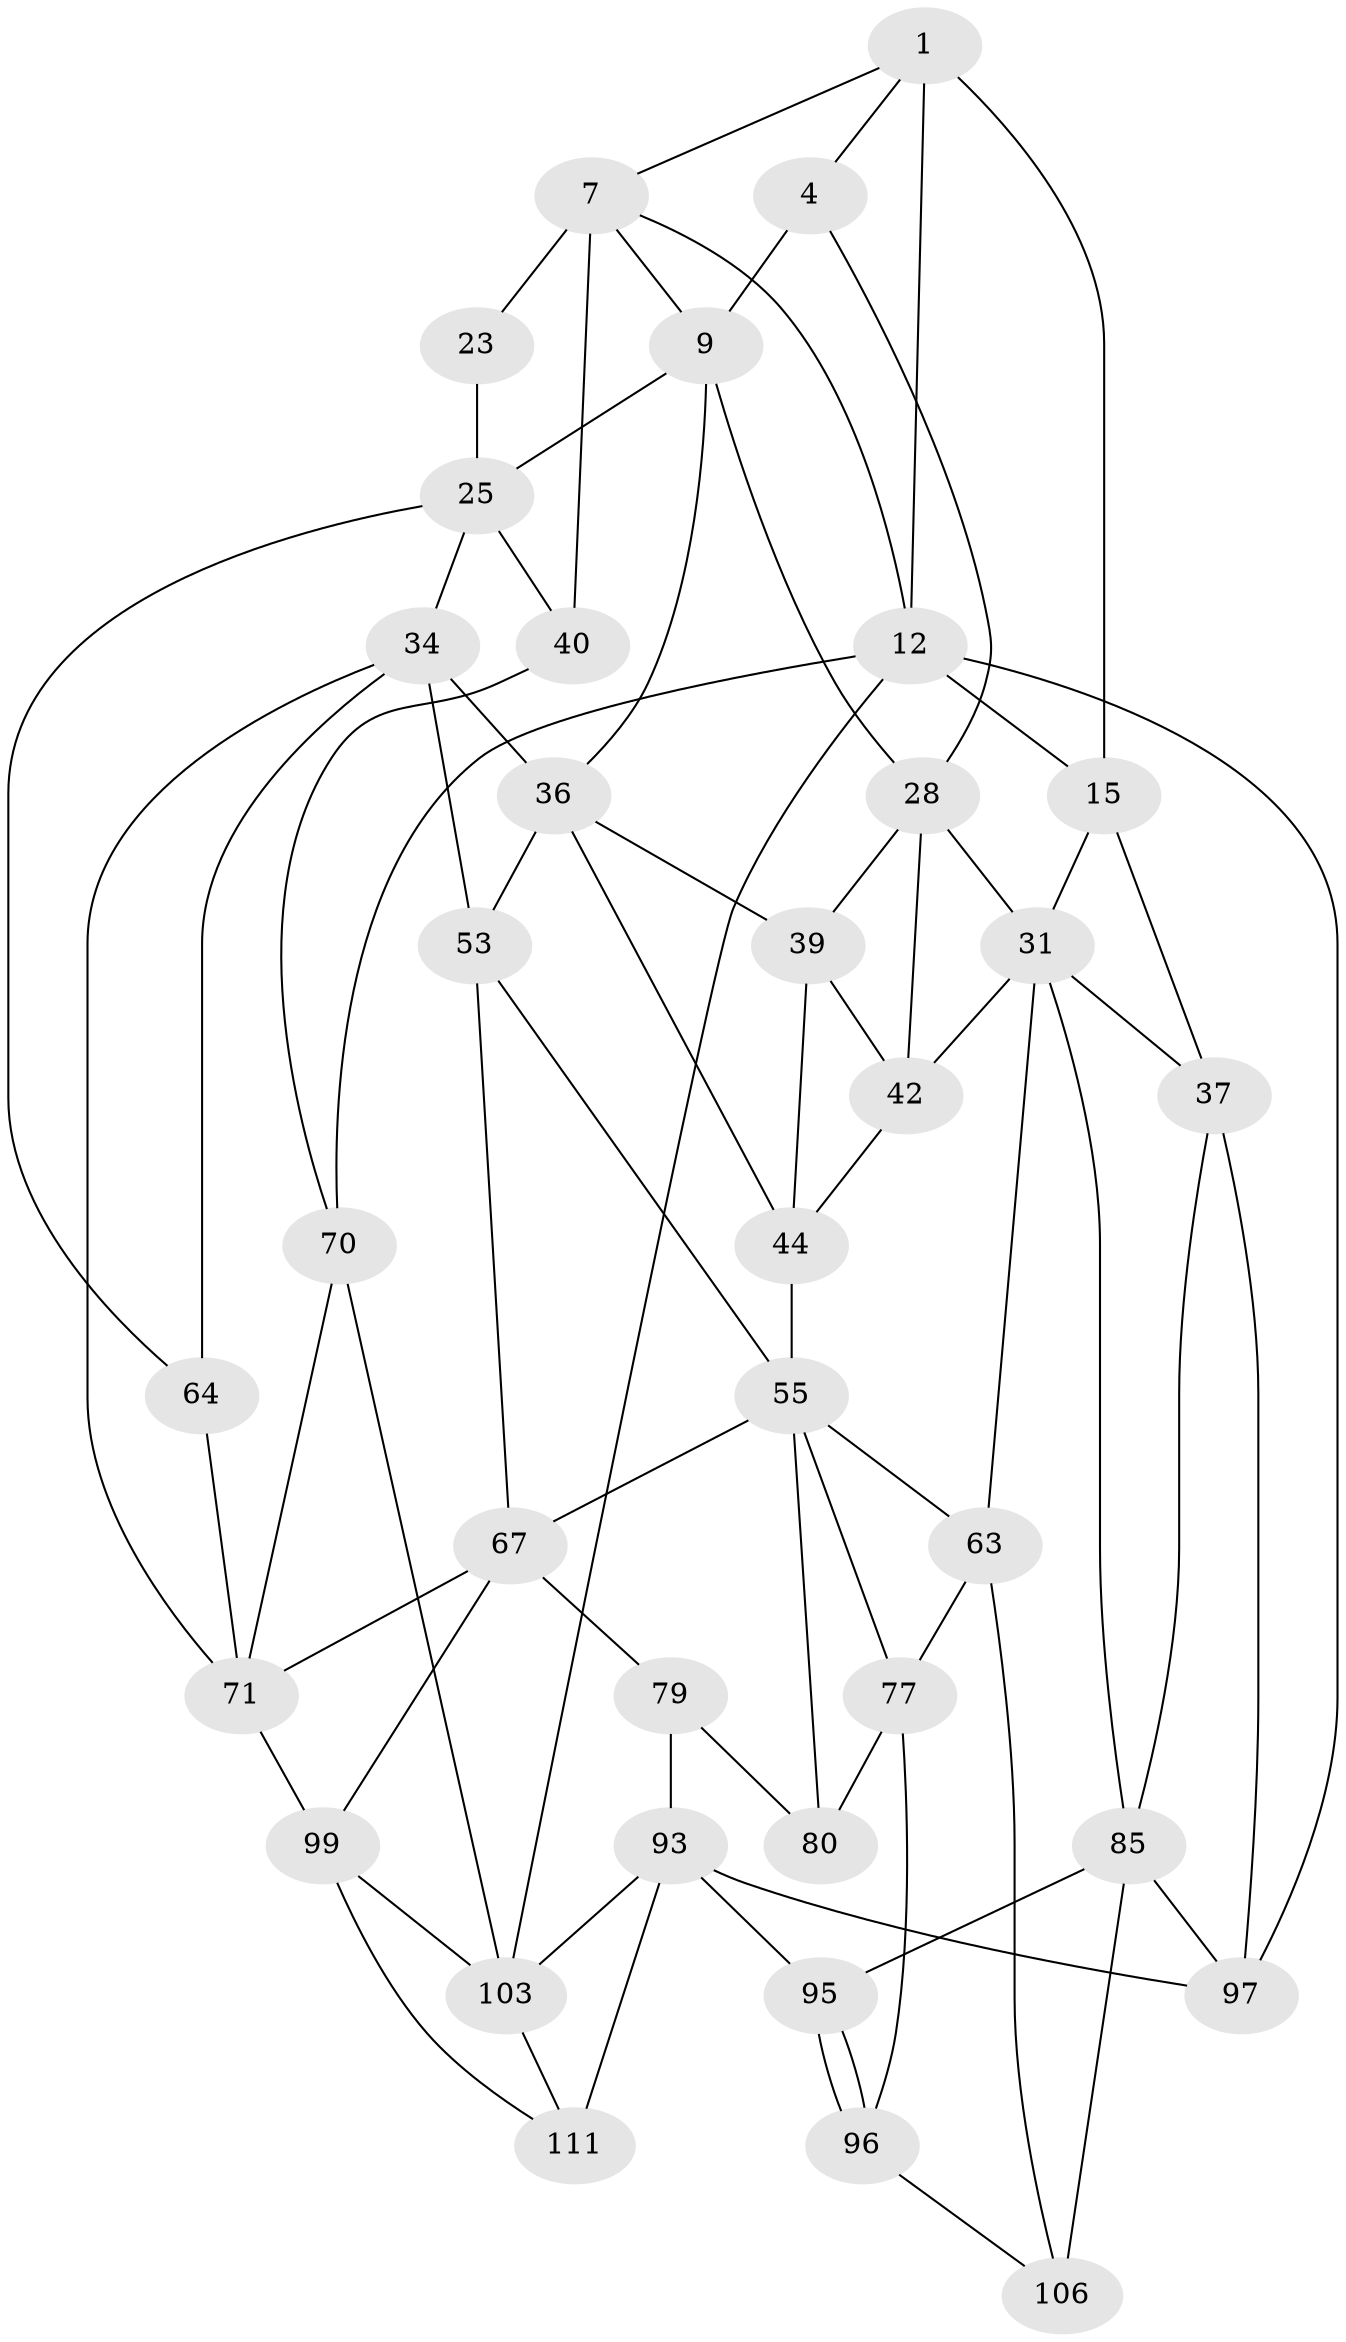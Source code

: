 // original degree distribution, {3: 0.01652892561983471, 5: 0.512396694214876, 6: 0.2231404958677686, 4: 0.24793388429752067}
// Generated by graph-tools (version 1.1) at 2025/21/03/04/25 18:21:29]
// undirected, 36 vertices, 76 edges
graph export_dot {
graph [start="1"]
  node [color=gray90,style=filled];
  1 [pos="+0.5971000343009445+0",super="+6+2"];
  4 [pos="+0.42843657163442483+0.1287635313427819",super="+5+22"];
  7 [pos="+0.8059872301863142+0.03139254755555727",super="+8+19"];
  9 [pos="+0.7262453230600713+0.1691907262107765",super="+10"];
  12 [pos="+1+0",super="+69+13"];
  15 [pos="+0.2938370482952621+0.17867191814938388",super="+32+16"];
  23 [pos="+0.884098669589411+0.1877387661021773",super="+24"];
  25 [pos="+0.8497134206761248+0.34524639299893917",super="+60+26"];
  28 [pos="+0.5184753910521209+0.2440042682748123",super="+29"];
  31 [pos="+0.28534676325519714+0.25071145412199825",super="+47"];
  34 [pos="+0.7768752322307098+0.3866593904473876",super="+35+56"];
  36 [pos="+0.6201320590326708+0.340557787574547",super="+38"];
  37 [pos="+0.13166934532990768+0.24349414212436338",super="+45"];
  39 [pos="+0.5088237092612744+0.31891550239175837",super="+41"];
  40 [pos="+1+0.2467302460779603",super="+59"];
  42 [pos="+0.40514152173115825+0.3464899073550779",super="+49"];
  44 [pos="+0.509809653686409+0.40591578141293094",super="+51"];
  53 [pos="+0.5818150355778692+0.4424817748266655",super="+54"];
  55 [pos="+0.4922550913891756+0.4899197086391302",super="+61"];
  63 [pos="+0.3389471034785296+0.5603085064998664",super="+81"];
  64 [pos="+1+0.5682915154628506",super="+83+65"];
  67 [pos="+0.6171424136295864+0.5571209713432126",super="+74"];
  70 [pos="+1+0.817187309729566",super="+102"];
  71 [pos="+0.7657501352914171+0.6044599570020268",super="+72"];
  77 [pos="+0.4017737764791978+0.6617614893536321",super="+89"];
  79 [pos="+0.5925032038762357+0.6707765366677418",super="+92"];
  80 [pos="+0.5329563945620363+0.6532303270824857"];
  85 [pos="+0.10491070405285499+0.7344121462269834",super="+108"];
  93 [pos="+0.4577450689287448+0.8332500985301091",super="+94"];
  95 [pos="+0.44593355598781165+0.8263373255266068"];
  96 [pos="+0.4045971057833136+0.7845794455703206"];
  97 [pos="+0+0.8690078468106333",super="+119"];
  99 [pos="+0.7108771903452447+0.7062322827455597",super="+100+104"];
  103 [pos="+0.8191721465965188+0.8127003857357535",super="+109"];
  106 [pos="+0.23210043189497767+0.8918843517323013",super="+107"];
  111 [pos="+0.620935283471219+0.8829837929218474",super="+112"];
  1 -- 12 [weight=2];
  1 -- 7;
  1 -- 4;
  1 -- 15;
  4 -- 9;
  4 -- 28;
  7 -- 9;
  7 -- 23 [weight=3];
  7 -- 40 [weight=2];
  7 -- 12;
  9 -- 28;
  9 -- 36;
  9 -- 25;
  12 -- 70;
  12 -- 97 [weight=2];
  12 -- 15 [weight=2];
  12 -- 103;
  15 -- 31;
  15 -- 37 [weight=3];
  23 -- 25;
  25 -- 64;
  25 -- 34;
  25 -- 40;
  28 -- 42;
  28 -- 39;
  28 -- 31;
  31 -- 37;
  31 -- 85;
  31 -- 42;
  31 -- 63 [weight=3];
  34 -- 36;
  34 -- 53 [weight=2];
  34 -- 71;
  34 -- 64;
  36 -- 53;
  36 -- 44;
  36 -- 39;
  37 -- 97;
  37 -- 85;
  39 -- 42;
  39 -- 44;
  40 -- 70;
  42 -- 44;
  44 -- 55;
  53 -- 67;
  53 -- 55;
  55 -- 80;
  55 -- 67;
  55 -- 77 [weight=2];
  55 -- 63;
  63 -- 77;
  63 -- 106;
  64 -- 71 [weight=2];
  67 -- 99;
  67 -- 79 [weight=2];
  67 -- 71;
  70 -- 103;
  70 -- 71;
  71 -- 99;
  77 -- 80;
  77 -- 96;
  79 -- 80;
  79 -- 93;
  85 -- 97 [weight=2];
  85 -- 106 [weight=2];
  85 -- 95;
  93 -- 97;
  93 -- 95;
  93 -- 111 [weight=2];
  93 -- 103;
  95 -- 96;
  95 -- 96;
  96 -- 106;
  99 -- 111;
  99 -- 103 [weight=2];
  103 -- 111;
}
